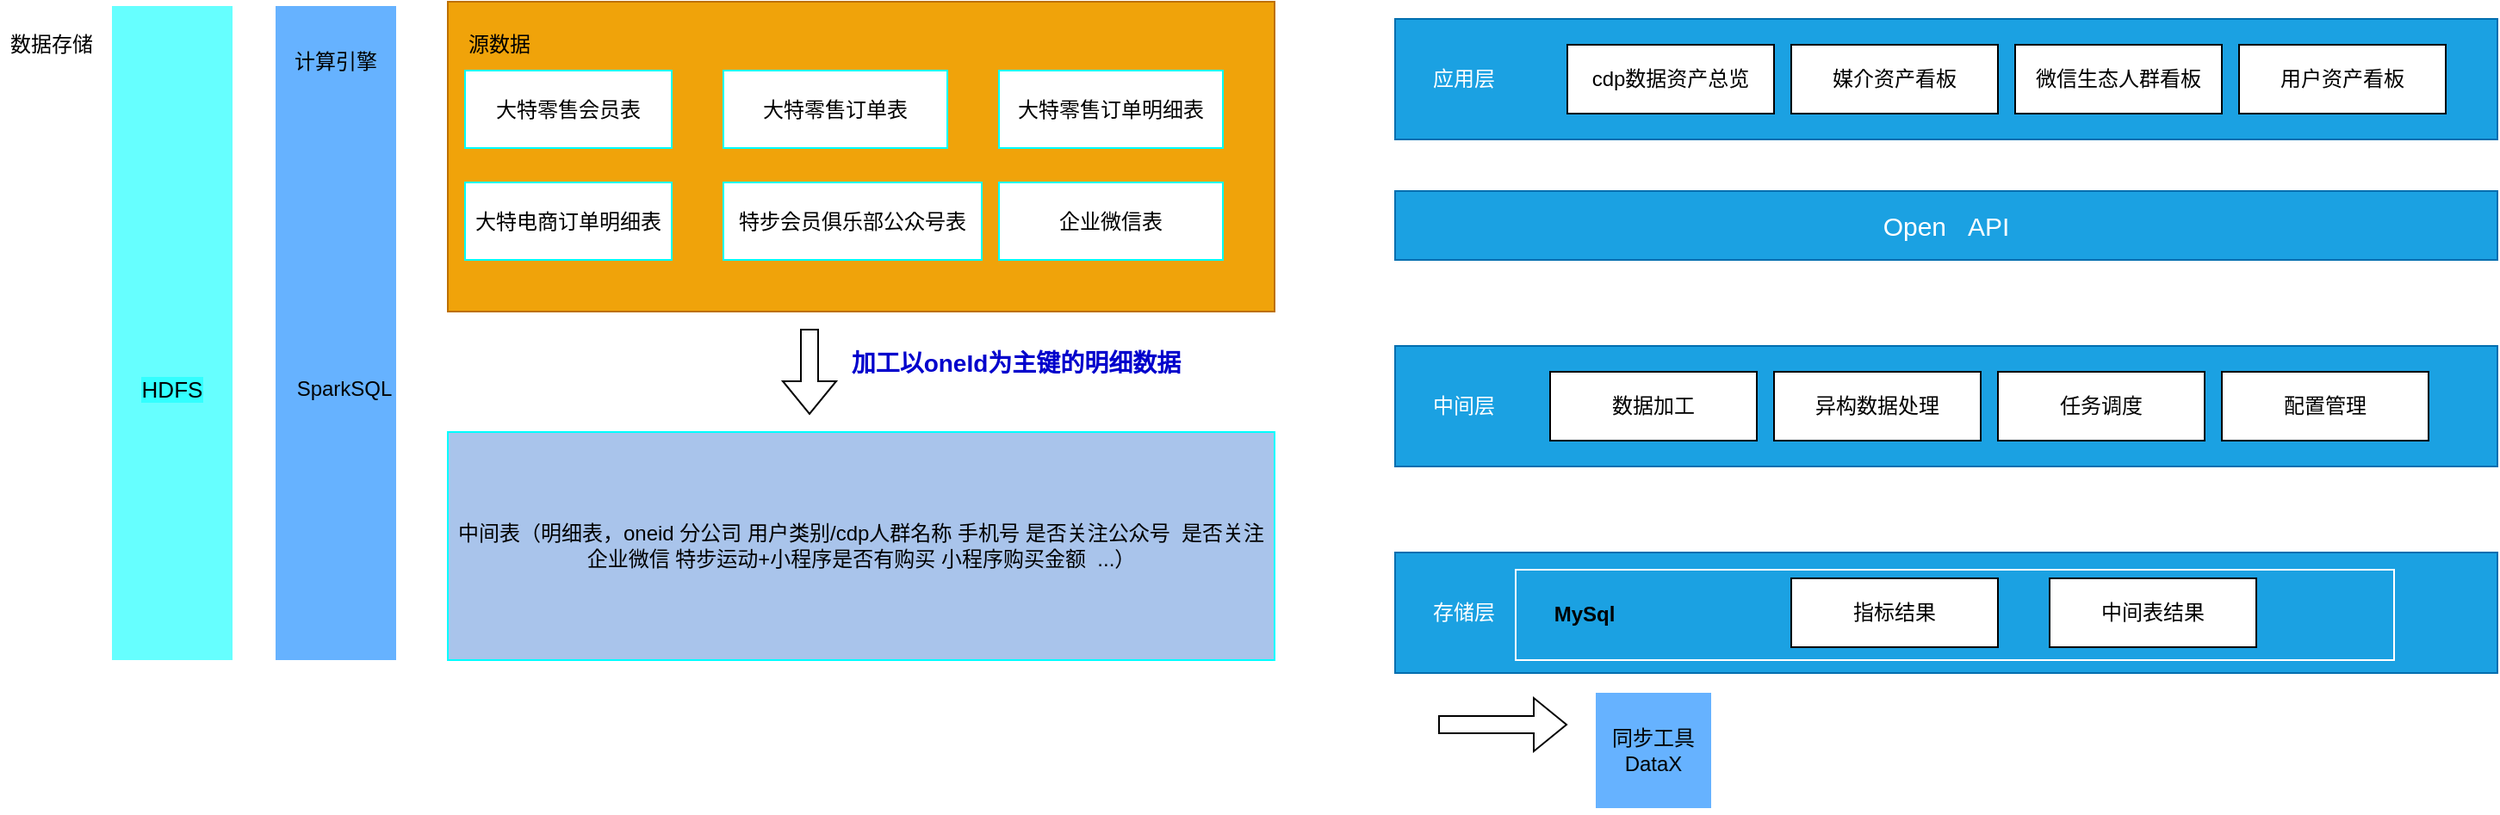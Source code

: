 <mxfile version="20.7.4" type="github">
  <diagram id="XbFGyN3srDOLf9KeEJYj" name="第 1 页">
    <mxGraphModel dx="971" dy="585" grid="1" gridSize="10" guides="1" tooltips="1" connect="1" arrows="1" fold="1" page="1" pageScale="1" pageWidth="1700" pageHeight="1100" math="0" shadow="0">
      <root>
        <mxCell id="0" />
        <mxCell id="1" parent="0" />
        <mxCell id="c9_4yhMKroWEVGrmG8G4-1" value="" style="rounded=0;whiteSpace=wrap;html=1;fillColor=#1ba1e2;fontColor=#ffffff;strokeColor=#006EAF;" vertex="1" parent="1">
          <mxGeometry x="910" y="160" width="640" height="70" as="geometry" />
        </mxCell>
        <mxCell id="c9_4yhMKroWEVGrmG8G4-2" value="cdp数据资产总览" style="rounded=0;whiteSpace=wrap;html=1;" vertex="1" parent="1">
          <mxGeometry x="1010" y="175" width="120" height="40" as="geometry" />
        </mxCell>
        <mxCell id="c9_4yhMKroWEVGrmG8G4-3" value="媒介资产看板" style="rounded=0;whiteSpace=wrap;html=1;" vertex="1" parent="1">
          <mxGeometry x="1140" y="175" width="120" height="40" as="geometry" />
        </mxCell>
        <mxCell id="c9_4yhMKroWEVGrmG8G4-4" value="微信生态人群看板" style="rounded=0;whiteSpace=wrap;html=1;" vertex="1" parent="1">
          <mxGeometry x="1270" y="175" width="120" height="40" as="geometry" />
        </mxCell>
        <mxCell id="c9_4yhMKroWEVGrmG8G4-5" value="用户资产看板" style="rounded=0;whiteSpace=wrap;html=1;" vertex="1" parent="1">
          <mxGeometry x="1400" y="175" width="120" height="40" as="geometry" />
        </mxCell>
        <mxCell id="c9_4yhMKroWEVGrmG8G4-6" value="应用层" style="text;html=1;strokeColor=none;fillColor=none;align=center;verticalAlign=middle;whiteSpace=wrap;rounded=0;fontColor=#FFFFFF;" vertex="1" parent="1">
          <mxGeometry x="920" y="180" width="60" height="30" as="geometry" />
        </mxCell>
        <mxCell id="c9_4yhMKroWEVGrmG8G4-7" value="&lt;font style=&quot;font-size: 15px;&quot;&gt;Open&amp;nbsp; &amp;nbsp;API&lt;/font&gt;" style="rounded=0;whiteSpace=wrap;html=1;fillColor=#1ba1e2;fontColor=#ffffff;strokeColor=#006EAF;" vertex="1" parent="1">
          <mxGeometry x="910" y="260" width="640" height="40" as="geometry" />
        </mxCell>
        <mxCell id="c9_4yhMKroWEVGrmG8G4-8" value="" style="rounded=0;whiteSpace=wrap;html=1;fillColor=#1ba1e2;fontColor=#ffffff;strokeColor=#006EAF;" vertex="1" parent="1">
          <mxGeometry x="910" y="350" width="640" height="70" as="geometry" />
        </mxCell>
        <mxCell id="c9_4yhMKroWEVGrmG8G4-9" value="中间层" style="text;html=1;strokeColor=none;fillColor=none;align=center;verticalAlign=middle;whiteSpace=wrap;rounded=0;fontColor=#FFFFFF;" vertex="1" parent="1">
          <mxGeometry x="920" y="370" width="60" height="30" as="geometry" />
        </mxCell>
        <mxCell id="c9_4yhMKroWEVGrmG8G4-10" value="数据加工" style="rounded=0;whiteSpace=wrap;html=1;" vertex="1" parent="1">
          <mxGeometry x="1000" y="365" width="120" height="40" as="geometry" />
        </mxCell>
        <mxCell id="c9_4yhMKroWEVGrmG8G4-11" value="异构数据处理" style="rounded=0;whiteSpace=wrap;html=1;" vertex="1" parent="1">
          <mxGeometry x="1130" y="365" width="120" height="40" as="geometry" />
        </mxCell>
        <mxCell id="c9_4yhMKroWEVGrmG8G4-12" value="任务调度" style="rounded=0;whiteSpace=wrap;html=1;" vertex="1" parent="1">
          <mxGeometry x="1260" y="365" width="120" height="40" as="geometry" />
        </mxCell>
        <mxCell id="c9_4yhMKroWEVGrmG8G4-13" value="配置管理" style="rounded=0;whiteSpace=wrap;html=1;" vertex="1" parent="1">
          <mxGeometry x="1390" y="365" width="120" height="40" as="geometry" />
        </mxCell>
        <mxCell id="c9_4yhMKroWEVGrmG8G4-14" value="" style="rounded=0;whiteSpace=wrap;html=1;fillColor=#1ba1e2;fontColor=#ffffff;strokeColor=#006EAF;" vertex="1" parent="1">
          <mxGeometry x="910" y="470" width="640" height="70" as="geometry" />
        </mxCell>
        <mxCell id="c9_4yhMKroWEVGrmG8G4-15" value="存储层" style="text;html=1;strokeColor=none;fillColor=none;align=center;verticalAlign=middle;whiteSpace=wrap;rounded=0;fontColor=#FFFFFF;" vertex="1" parent="1">
          <mxGeometry x="920" y="490" width="60" height="30" as="geometry" />
        </mxCell>
        <mxCell id="c9_4yhMKroWEVGrmG8G4-16" value="指标结果" style="rounded=0;whiteSpace=wrap;html=1;" vertex="1" parent="1">
          <mxGeometry x="1140" y="485" width="120" height="40" as="geometry" />
        </mxCell>
        <mxCell id="c9_4yhMKroWEVGrmG8G4-17" value="中间表结果" style="rounded=0;whiteSpace=wrap;html=1;" vertex="1" parent="1">
          <mxGeometry x="1290" y="485" width="120" height="40" as="geometry" />
        </mxCell>
        <mxCell id="c9_4yhMKroWEVGrmG8G4-18" value="" style="rounded=0;whiteSpace=wrap;html=1;fontSize=15;fontColor=#FFFFFF;fillColor=#66FFFF;labelBackgroundColor=#33FFFF;strokeColor=none;" vertex="1" parent="1">
          <mxGeometry x="165" y="152.5" width="70" height="380" as="geometry" />
        </mxCell>
        <mxCell id="c9_4yhMKroWEVGrmG8G4-19" value="&lt;font color=&quot;#000000&quot; style=&quot;font-size: 12px;&quot;&gt;数据存储&lt;/font&gt;" style="text;html=1;strokeColor=none;fillColor=none;align=center;verticalAlign=middle;whiteSpace=wrap;rounded=0;fontSize=12;fontColor=#FFFFFF;" vertex="1" parent="1">
          <mxGeometry x="100" y="160" width="60" height="30" as="geometry" />
        </mxCell>
        <mxCell id="c9_4yhMKroWEVGrmG8G4-20" value="HDFS" style="text;html=1;strokeColor=none;fillColor=none;align=center;verticalAlign=middle;whiteSpace=wrap;rounded=0;labelBackgroundColor=#33FFFF;fontSize=13;fontColor=#000000;" vertex="1" parent="1">
          <mxGeometry x="170" y="360" width="60" height="30" as="geometry" />
        </mxCell>
        <mxCell id="c9_4yhMKroWEVGrmG8G4-21" value="&lt;span style=&quot;color: rgba(0, 0, 0, 0); font-family: monospace; font-size: 0px; text-align: start; background-color: rgb(251, 251, 251);&quot;&gt;%3CmxGraphModel%3E%3Croot%3E%3CmxCell%20id%3D%220%22%2F%3E%3CmxCell%20id%3D%221%22%20parent%3D%220%22%2F%3E%3CmxCell%20id%3D%222%22%20value%3D%22%26lt%3Bfont%20color%3D%26quot%3B%23000000%26quot%3B%20style%3D%26quot%3Bfont-size%3A%2013px%3B%26quot%3B%26gt%3B%E6%95%B0%E6%8D%AE%E5%AD%98%E5%82%A8%26lt%3B%2Ffont%26gt%3B%22%20style%3D%22text%3Bhtml%3D1%3BstrokeColor%3Dnone%3BfillColor%3Dnone%3Balign%3Dcenter%3BverticalAlign%3Dmiddle%3BwhiteSpace%3Dwrap%3Brounded%3D0%3BfontSize%3D13%3BfontColor%3D%23FFFFFF%3B%22%20vertex%3D%221%22%20parent%3D%221%22%3E%3CmxGeometry%20x%3D%22235%22%20y%3D%22165%22%20width%3D%2260%22%20height%3D%2230%22%20as%3D%22geometry%22%2F%3E%3C%2FmxCell%3E%3C%2Froot%3E%3C%2FmxGraphModel%3E&lt;/span&gt;" style="rounded=0;whiteSpace=wrap;html=1;fontSize=15;fontColor=#FFFFFF;fillColor=#66B2FF;labelBackgroundColor=#33FFFF;strokeColor=none;" vertex="1" parent="1">
          <mxGeometry x="260" y="152.5" width="70" height="380" as="geometry" />
        </mxCell>
        <mxCell id="c9_4yhMKroWEVGrmG8G4-22" value="&lt;font color=&quot;#000000&quot; style=&quot;font-size: 12px;&quot;&gt;计算引擎&lt;/font&gt;" style="text;html=1;strokeColor=none;fillColor=none;align=center;verticalAlign=middle;whiteSpace=wrap;rounded=0;fontSize=12;fontColor=#FFFFFF;" vertex="1" parent="1">
          <mxGeometry x="265" y="170" width="60" height="30" as="geometry" />
        </mxCell>
        <mxCell id="c9_4yhMKroWEVGrmG8G4-23" value="SparkSQL" style="text;html=1;strokeColor=none;fillColor=none;align=center;verticalAlign=middle;whiteSpace=wrap;rounded=0;labelBackgroundColor=none;fontSize=12;fontColor=#000000;" vertex="1" parent="1">
          <mxGeometry x="270" y="360" width="60" height="30" as="geometry" />
        </mxCell>
        <mxCell id="c9_4yhMKroWEVGrmG8G4-24" value="" style="rounded=0;whiteSpace=wrap;html=1;labelBackgroundColor=none;strokeColor=#BD7000;fontSize=12;fontColor=#000000;fillColor=#f0a30a;" vertex="1" parent="1">
          <mxGeometry x="360" y="150" width="480" height="180" as="geometry" />
        </mxCell>
        <mxCell id="c9_4yhMKroWEVGrmG8G4-25" value="源数据" style="text;html=1;strokeColor=none;fillColor=none;align=center;verticalAlign=middle;whiteSpace=wrap;rounded=0;labelBackgroundColor=none;fontSize=12;fontColor=#000000;" vertex="1" parent="1">
          <mxGeometry x="360" y="160" width="60" height="30" as="geometry" />
        </mxCell>
        <mxCell id="c9_4yhMKroWEVGrmG8G4-26" value="大特零售会员表" style="rounded=0;whiteSpace=wrap;html=1;labelBackgroundColor=none;strokeColor=#00FFFF;fontSize=12;fontColor=#000000;fillColor=#FFFFFF;" vertex="1" parent="1">
          <mxGeometry x="370" y="190" width="120" height="45" as="geometry" />
        </mxCell>
        <mxCell id="c9_4yhMKroWEVGrmG8G4-27" value="大特零售订单表" style="rounded=0;whiteSpace=wrap;html=1;labelBackgroundColor=none;strokeColor=#00FFFF;fontSize=12;fontColor=#000000;fillColor=#FFFFFF;" vertex="1" parent="1">
          <mxGeometry x="520" y="190" width="130" height="45" as="geometry" />
        </mxCell>
        <mxCell id="c9_4yhMKroWEVGrmG8G4-28" value="大特零售订单明细表" style="rounded=0;whiteSpace=wrap;html=1;labelBackgroundColor=none;strokeColor=#00FFFF;fontSize=12;fontColor=#000000;fillColor=#FFFFFF;" vertex="1" parent="1">
          <mxGeometry x="680" y="190" width="130" height="45" as="geometry" />
        </mxCell>
        <mxCell id="c9_4yhMKroWEVGrmG8G4-29" value="中间表（明细表，oneid 分公司 用户类别/cdp人群名称 手机号 是否关注公众号&amp;nbsp; 是否关注企业微信 特步运动+小程序是否有购买 小程序购买金额&amp;nbsp; ...）" style="rounded=0;whiteSpace=wrap;html=1;labelBackgroundColor=none;strokeColor=#00FFFF;fontSize=12;fontColor=#000000;fillColor=#A9C4EB;" vertex="1" parent="1">
          <mxGeometry x="360" y="400" width="480" height="132.5" as="geometry" />
        </mxCell>
        <mxCell id="c9_4yhMKroWEVGrmG8G4-45" value="" style="shape=flexArrow;endArrow=classic;html=1;rounded=0;fontSize=12;fontColor=#000000;" edge="1" parent="1">
          <mxGeometry width="50" height="50" relative="1" as="geometry">
            <mxPoint x="935" y="570" as="sourcePoint" />
            <mxPoint x="1010" y="570" as="targetPoint" />
          </mxGeometry>
        </mxCell>
        <mxCell id="c9_4yhMKroWEVGrmG8G4-46" value="" style="rounded=0;whiteSpace=wrap;html=1;labelBackgroundColor=none;strokeColor=#FFFFFF;fontSize=12;fontColor=#000000;fillColor=none;gradientColor=none;" vertex="1" parent="1">
          <mxGeometry x="980" y="480" width="510" height="52.5" as="geometry" />
        </mxCell>
        <mxCell id="c9_4yhMKroWEVGrmG8G4-47" value="&lt;b&gt;MySql&lt;/b&gt;" style="text;html=1;strokeColor=none;fillColor=none;align=center;verticalAlign=middle;whiteSpace=wrap;rounded=0;labelBackgroundColor=none;fontSize=12;fontColor=#000000;strokeWidth=3;" vertex="1" parent="1">
          <mxGeometry x="990" y="491.25" width="60" height="30" as="geometry" />
        </mxCell>
        <mxCell id="c9_4yhMKroWEVGrmG8G4-48" value="同步工具&lt;br&gt;DataX" style="rounded=0;whiteSpace=wrap;html=1;labelBackgroundColor=none;strokeColor=#FFFFFF;strokeWidth=3;fontSize=12;fontColor=#000000;fillColor=#66B2FF;gradientColor=none;" vertex="1" parent="1">
          <mxGeometry x="1025" y="550" width="70" height="70" as="geometry" />
        </mxCell>
        <mxCell id="c9_4yhMKroWEVGrmG8G4-49" value="大特电商订单明细表" style="rounded=0;whiteSpace=wrap;html=1;labelBackgroundColor=none;strokeColor=#00FFFF;fontSize=12;fontColor=#000000;fillColor=#FFFFFF;" vertex="1" parent="1">
          <mxGeometry x="370" y="255" width="120" height="45" as="geometry" />
        </mxCell>
        <mxCell id="c9_4yhMKroWEVGrmG8G4-50" value="特步会员俱乐部公众号表" style="rounded=0;whiteSpace=wrap;html=1;labelBackgroundColor=none;strokeColor=#00FFFF;fontSize=12;fontColor=#000000;fillColor=#FFFFFF;" vertex="1" parent="1">
          <mxGeometry x="520" y="255" width="150" height="45" as="geometry" />
        </mxCell>
        <mxCell id="c9_4yhMKroWEVGrmG8G4-51" value="企业微信表" style="rounded=0;whiteSpace=wrap;html=1;labelBackgroundColor=none;strokeColor=#00FFFF;fontSize=12;fontColor=#000000;fillColor=#FFFFFF;" vertex="1" parent="1">
          <mxGeometry x="680" y="255" width="130" height="45" as="geometry" />
        </mxCell>
        <mxCell id="c9_4yhMKroWEVGrmG8G4-52" value="" style="shape=flexArrow;endArrow=classic;html=1;rounded=0;" edge="1" parent="1">
          <mxGeometry width="50" height="50" relative="1" as="geometry">
            <mxPoint x="570" y="340" as="sourcePoint" />
            <mxPoint x="570" y="390" as="targetPoint" />
          </mxGeometry>
        </mxCell>
        <mxCell id="c9_4yhMKroWEVGrmG8G4-53" value="加工以oneId为主键的明细数据" style="text;html=1;strokeColor=none;fillColor=none;align=center;verticalAlign=middle;whiteSpace=wrap;rounded=0;fontColor=#0000CC;fontStyle=1;fontSize=14;" vertex="1" parent="1">
          <mxGeometry x="590" y="355" width="200" height="10" as="geometry" />
        </mxCell>
      </root>
    </mxGraphModel>
  </diagram>
</mxfile>
